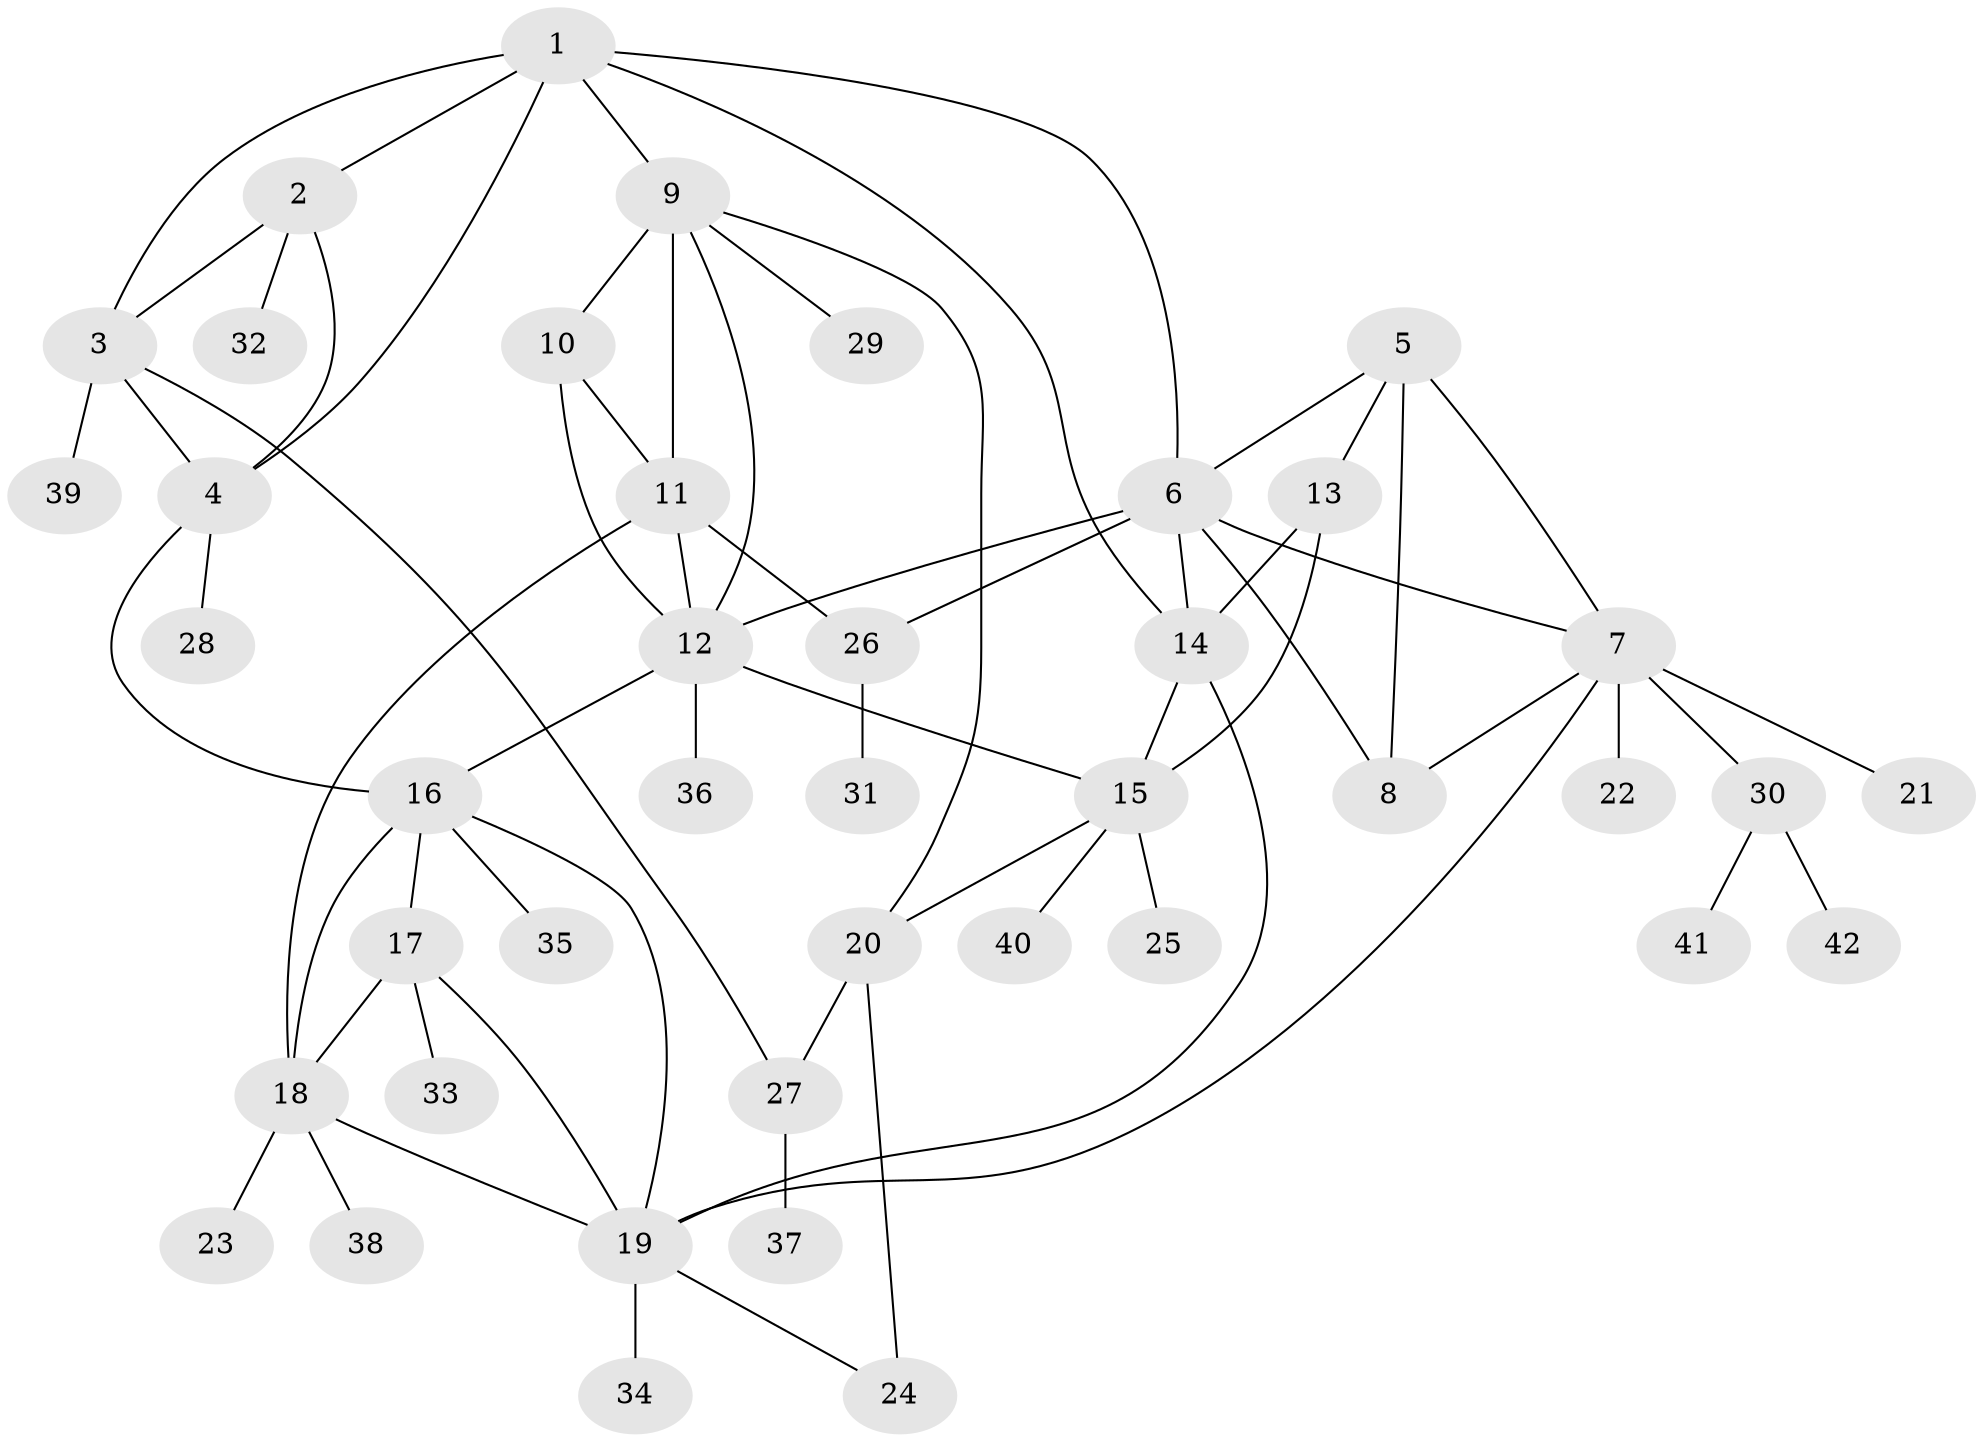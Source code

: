 // original degree distribution, {7: 0.03571428571428571, 5: 0.05952380952380952, 6: 0.023809523809523808, 8: 0.03571428571428571, 10: 0.011904761904761904, 4: 0.09523809523809523, 11: 0.011904761904761904, 9: 0.023809523809523808, 2: 0.11904761904761904, 1: 0.5833333333333334}
// Generated by graph-tools (version 1.1) at 2025/37/03/09/25 02:37:13]
// undirected, 42 vertices, 66 edges
graph export_dot {
graph [start="1"]
  node [color=gray90,style=filled];
  1;
  2;
  3;
  4;
  5;
  6;
  7;
  8;
  9;
  10;
  11;
  12;
  13;
  14;
  15;
  16;
  17;
  18;
  19;
  20;
  21;
  22;
  23;
  24;
  25;
  26;
  27;
  28;
  29;
  30;
  31;
  32;
  33;
  34;
  35;
  36;
  37;
  38;
  39;
  40;
  41;
  42;
  1 -- 2 [weight=1.0];
  1 -- 3 [weight=1.0];
  1 -- 4 [weight=1.0];
  1 -- 6 [weight=1.0];
  1 -- 9 [weight=1.0];
  1 -- 14 [weight=1.0];
  2 -- 3 [weight=1.0];
  2 -- 4 [weight=1.0];
  2 -- 32 [weight=1.0];
  3 -- 4 [weight=1.0];
  3 -- 27 [weight=1.0];
  3 -- 39 [weight=1.0];
  4 -- 16 [weight=1.0];
  4 -- 28 [weight=1.0];
  5 -- 6 [weight=1.0];
  5 -- 7 [weight=1.0];
  5 -- 8 [weight=1.0];
  5 -- 13 [weight=1.0];
  6 -- 7 [weight=1.0];
  6 -- 8 [weight=1.0];
  6 -- 12 [weight=1.0];
  6 -- 14 [weight=1.0];
  6 -- 26 [weight=1.0];
  7 -- 8 [weight=1.0];
  7 -- 19 [weight=1.0];
  7 -- 21 [weight=1.0];
  7 -- 22 [weight=3.0];
  7 -- 30 [weight=1.0];
  9 -- 10 [weight=1.0];
  9 -- 11 [weight=5.0];
  9 -- 12 [weight=1.0];
  9 -- 20 [weight=1.0];
  9 -- 29 [weight=1.0];
  10 -- 11 [weight=1.0];
  10 -- 12 [weight=1.0];
  11 -- 12 [weight=1.0];
  11 -- 18 [weight=1.0];
  11 -- 26 [weight=1.0];
  12 -- 15 [weight=1.0];
  12 -- 16 [weight=1.0];
  12 -- 36 [weight=2.0];
  13 -- 14 [weight=5.0];
  13 -- 15 [weight=1.0];
  14 -- 15 [weight=2.0];
  14 -- 19 [weight=1.0];
  15 -- 20 [weight=2.0];
  15 -- 25 [weight=1.0];
  15 -- 40 [weight=1.0];
  16 -- 17 [weight=1.0];
  16 -- 18 [weight=1.0];
  16 -- 19 [weight=1.0];
  16 -- 35 [weight=1.0];
  17 -- 18 [weight=1.0];
  17 -- 19 [weight=1.0];
  17 -- 33 [weight=1.0];
  18 -- 19 [weight=1.0];
  18 -- 23 [weight=1.0];
  18 -- 38 [weight=1.0];
  19 -- 24 [weight=1.0];
  19 -- 34 [weight=1.0];
  20 -- 24 [weight=2.0];
  20 -- 27 [weight=1.0];
  26 -- 31 [weight=2.0];
  27 -- 37 [weight=2.0];
  30 -- 41 [weight=1.0];
  30 -- 42 [weight=1.0];
}
